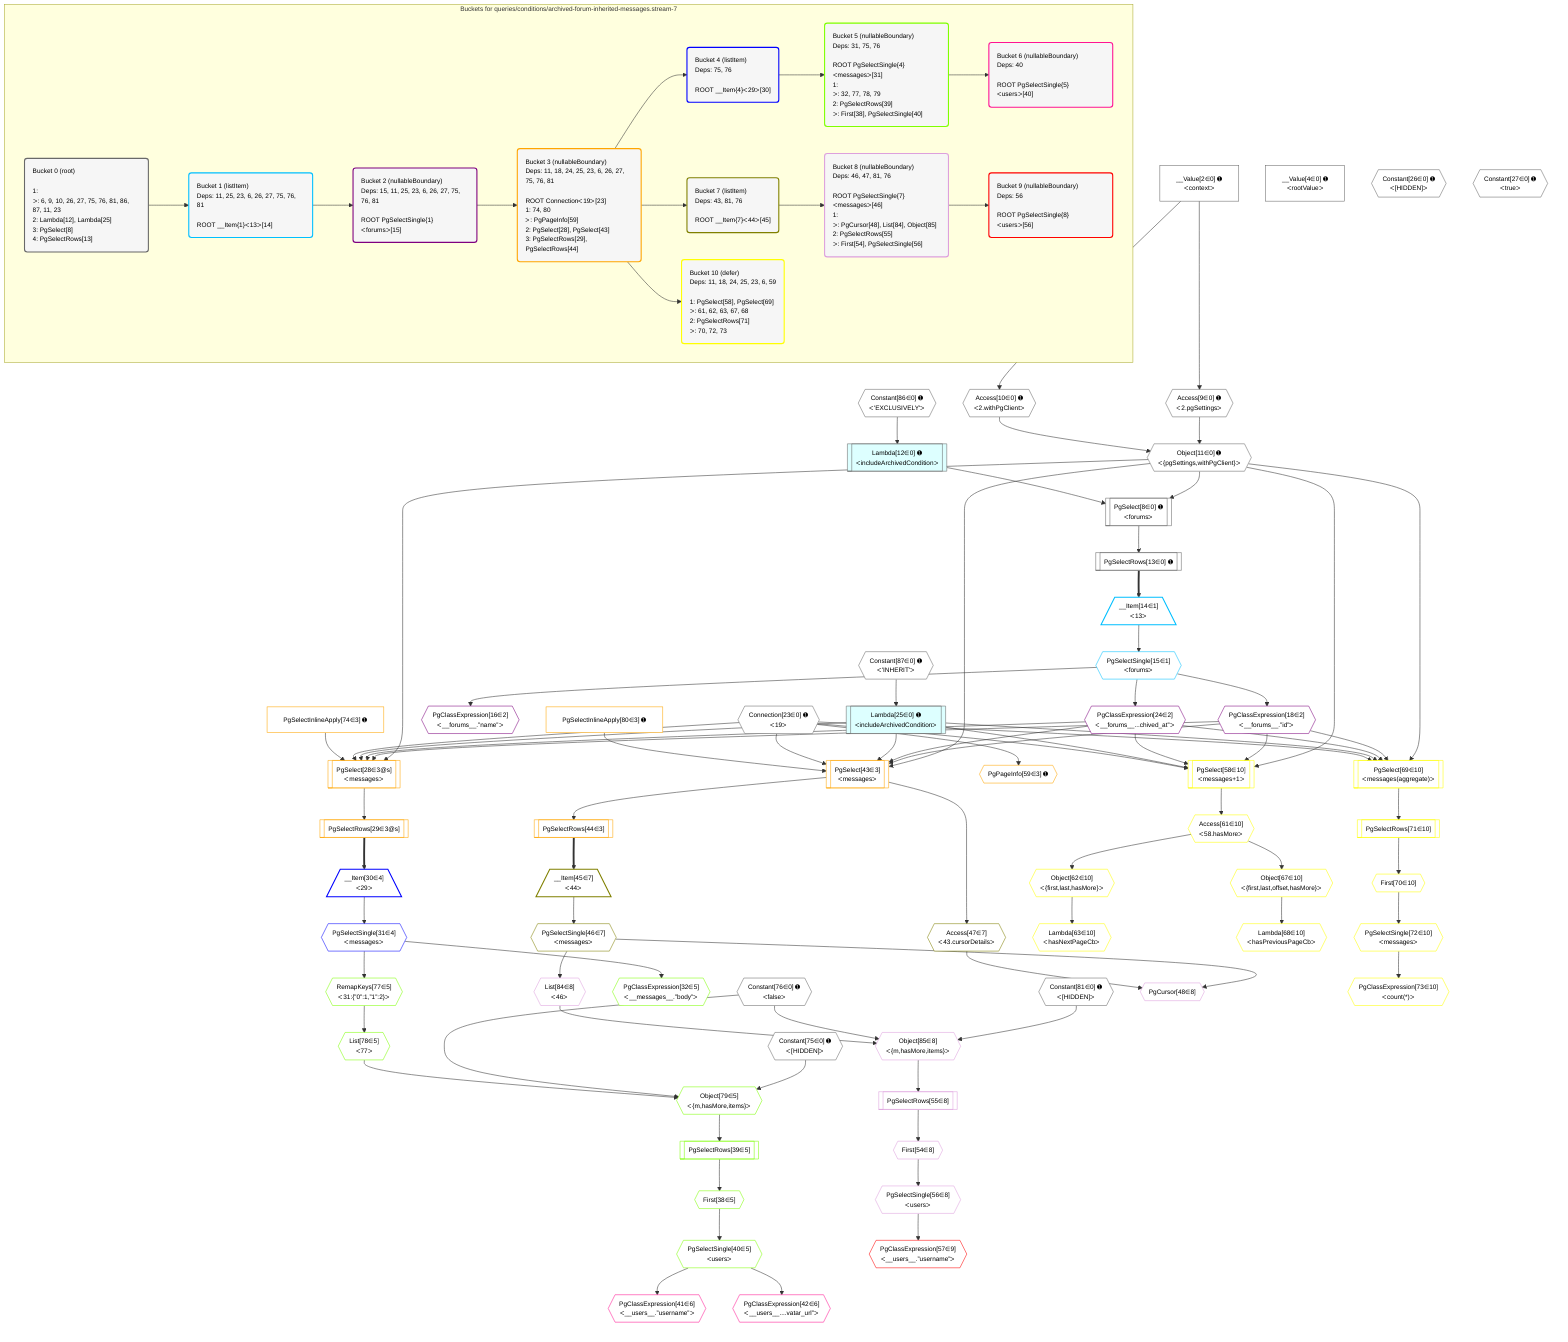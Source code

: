 %%{init: {'themeVariables': { 'fontSize': '12px'}}}%%
graph TD
    classDef path fill:#eee,stroke:#000,color:#000
    classDef plan fill:#fff,stroke-width:1px,color:#000
    classDef itemplan fill:#fff,stroke-width:2px,color:#000
    classDef unbatchedplan fill:#dff,stroke-width:1px,color:#000
    classDef sideeffectplan fill:#fcc,stroke-width:2px,color:#000
    classDef bucket fill:#f6f6f6,color:#000,stroke-width:2px,text-align:left


    %% plan dependencies
    PgSelect8[["PgSelect[8∈0] ➊<br />ᐸforumsᐳ"]]:::plan
    Object11{{"Object[11∈0] ➊<br />ᐸ{pgSettings,withPgClient}ᐳ"}}:::plan
    Lambda12[["Lambda[12∈0] ➊<br />ᐸincludeArchivedConditionᐳ"]]:::unbatchedplan
    Object11 & Lambda12 --> PgSelect8
    Access9{{"Access[9∈0] ➊<br />ᐸ2.pgSettingsᐳ"}}:::plan
    Access10{{"Access[10∈0] ➊<br />ᐸ2.withPgClientᐳ"}}:::plan
    Access9 & Access10 --> Object11
    Connection23{{"Connection[23∈0] ➊<br />ᐸ19ᐳ"}}:::plan
    __Value2["__Value[2∈0] ➊<br />ᐸcontextᐳ"]:::plan
    __Value2 --> Access9
    __Value2 --> Access10
    Constant86{{"Constant[86∈0] ➊<br />ᐸ'EXCLUSIVELY'ᐳ"}}:::plan
    Constant86 --> Lambda12
    PgSelectRows13[["PgSelectRows[13∈0] ➊"]]:::plan
    PgSelect8 --> PgSelectRows13
    Lambda25[["Lambda[25∈0] ➊<br />ᐸincludeArchivedConditionᐳ"]]:::unbatchedplan
    Constant87{{"Constant[87∈0] ➊<br />ᐸ'INHERIT'ᐳ"}}:::plan
    Constant87 --> Lambda25
    __Value4["__Value[4∈0] ➊<br />ᐸrootValueᐳ"]:::plan
    Constant26{{"Constant[26∈0] ➊<br />ᐸ[HIDDEN]ᐳ"}}:::plan
    Constant27{{"Constant[27∈0] ➊<br />ᐸtrueᐳ"}}:::plan
    Constant75{{"Constant[75∈0] ➊<br />ᐸ[HIDDEN]ᐳ"}}:::plan
    Constant76{{"Constant[76∈0] ➊<br />ᐸfalseᐳ"}}:::plan
    Constant81{{"Constant[81∈0] ➊<br />ᐸ[HIDDEN]ᐳ"}}:::plan
    __Item14[/"__Item[14∈1]<br />ᐸ13ᐳ"\]:::itemplan
    PgSelectRows13 ==> __Item14
    PgSelectSingle15{{"PgSelectSingle[15∈1]<br />ᐸforumsᐳ"}}:::plan
    __Item14 --> PgSelectSingle15
    PgClassExpression16{{"PgClassExpression[16∈2]<br />ᐸ__forums__.”name”ᐳ"}}:::plan
    PgSelectSingle15 --> PgClassExpression16
    PgClassExpression18{{"PgClassExpression[18∈2]<br />ᐸ__forums__.”id”ᐳ"}}:::plan
    PgSelectSingle15 --> PgClassExpression18
    PgClassExpression24{{"PgClassExpression[24∈2]<br />ᐸ__forums__...chived_at”ᐳ"}}:::plan
    PgSelectSingle15 --> PgClassExpression24
    PgSelect28[["PgSelect[28∈3@s]<br />ᐸmessagesᐳ"]]:::plan
    PgSelectInlineApply74["PgSelectInlineApply[74∈3] ➊"]:::plan
    Object11 & PgClassExpression18 & PgClassExpression24 & Lambda25 & Connection23 & PgSelectInlineApply74 --> PgSelect28
    PgSelect43[["PgSelect[43∈3]<br />ᐸmessagesᐳ"]]:::plan
    PgSelectInlineApply80["PgSelectInlineApply[80∈3] ➊"]:::plan
    Object11 & PgClassExpression18 & PgClassExpression24 & Lambda25 & Connection23 & PgSelectInlineApply80 --> PgSelect43
    PgSelectRows29[["PgSelectRows[29∈3@s]"]]:::plan
    PgSelect28 --> PgSelectRows29
    PgSelectRows44[["PgSelectRows[44∈3]"]]:::plan
    PgSelect43 --> PgSelectRows44
    PgPageInfo59{{"PgPageInfo[59∈3] ➊"}}:::plan
    Connection23 --> PgPageInfo59
    __Item30[/"__Item[30∈4]<br />ᐸ29ᐳ"\]:::itemplan
    PgSelectRows29 ==> __Item30
    PgSelectSingle31{{"PgSelectSingle[31∈4]<br />ᐸmessagesᐳ"}}:::plan
    __Item30 --> PgSelectSingle31
    Object79{{"Object[79∈5]<br />ᐸ{m,hasMore,items}ᐳ"}}:::plan
    List78{{"List[78∈5]<br />ᐸ77ᐳ"}}:::plan
    Constant75 & Constant76 & List78 --> Object79
    PgClassExpression32{{"PgClassExpression[32∈5]<br />ᐸ__messages__.”body”ᐳ"}}:::plan
    PgSelectSingle31 --> PgClassExpression32
    First38{{"First[38∈5]"}}:::plan
    PgSelectRows39[["PgSelectRows[39∈5]"]]:::plan
    PgSelectRows39 --> First38
    Object79 --> PgSelectRows39
    PgSelectSingle40{{"PgSelectSingle[40∈5]<br />ᐸusersᐳ"}}:::plan
    First38 --> PgSelectSingle40
    RemapKeys77{{"RemapKeys[77∈5]<br />ᐸ31:{”0”:1,”1”:2}ᐳ"}}:::plan
    PgSelectSingle31 --> RemapKeys77
    RemapKeys77 --> List78
    PgClassExpression41{{"PgClassExpression[41∈6]<br />ᐸ__users__.”username”ᐳ"}}:::plan
    PgSelectSingle40 --> PgClassExpression41
    PgClassExpression42{{"PgClassExpression[42∈6]<br />ᐸ__users__....vatar_url”ᐳ"}}:::plan
    PgSelectSingle40 --> PgClassExpression42
    __Item45[/"__Item[45∈7]<br />ᐸ44ᐳ"\]:::itemplan
    PgSelectRows44 ==> __Item45
    PgSelectSingle46{{"PgSelectSingle[46∈7]<br />ᐸmessagesᐳ"}}:::plan
    __Item45 --> PgSelectSingle46
    Access47{{"Access[47∈7]<br />ᐸ43.cursorDetailsᐳ"}}:::plan
    PgSelect43 --> Access47
    Object85{{"Object[85∈8]<br />ᐸ{m,hasMore,items}ᐳ"}}:::plan
    List84{{"List[84∈8]<br />ᐸ46ᐳ"}}:::plan
    Constant81 & Constant76 & List84 --> Object85
    PgCursor48{{"PgCursor[48∈8]"}}:::plan
    PgSelectSingle46 & Access47 --> PgCursor48
    First54{{"First[54∈8]"}}:::plan
    PgSelectRows55[["PgSelectRows[55∈8]"]]:::plan
    PgSelectRows55 --> First54
    Object85 --> PgSelectRows55
    PgSelectSingle56{{"PgSelectSingle[56∈8]<br />ᐸusersᐳ"}}:::plan
    First54 --> PgSelectSingle56
    PgSelectSingle46 --> List84
    PgClassExpression57{{"PgClassExpression[57∈9]<br />ᐸ__users__.”username”ᐳ"}}:::plan
    PgSelectSingle56 --> PgClassExpression57
    PgSelect58[["PgSelect[58∈10]<br />ᐸmessages+1ᐳ"]]:::plan
    Object11 & PgClassExpression18 & PgClassExpression24 & Lambda25 & Connection23 --> PgSelect58
    PgSelect69[["PgSelect[69∈10]<br />ᐸmessages(aggregate)ᐳ"]]:::plan
    Object11 & PgClassExpression18 & PgClassExpression24 & Lambda25 & Connection23 --> PgSelect69
    Object67{{"Object[67∈10]<br />ᐸ{first,last,offset,hasMore}ᐳ"}}:::plan
    Access61{{"Access[61∈10]<br />ᐸ58.hasMoreᐳ"}}:::plan
    Access61 --> Object67
    Object62{{"Object[62∈10]<br />ᐸ{first,last,hasMore}ᐳ"}}:::plan
    Access61 --> Object62
    PgSelect58 --> Access61
    Lambda63{{"Lambda[63∈10]<br />ᐸhasNextPageCbᐳ"}}:::plan
    Object62 --> Lambda63
    Lambda68{{"Lambda[68∈10]<br />ᐸhasPreviousPageCbᐳ"}}:::plan
    Object67 --> Lambda68
    First70{{"First[70∈10]"}}:::plan
    PgSelectRows71[["PgSelectRows[71∈10]"]]:::plan
    PgSelectRows71 --> First70
    PgSelect69 --> PgSelectRows71
    PgSelectSingle72{{"PgSelectSingle[72∈10]<br />ᐸmessagesᐳ"}}:::plan
    First70 --> PgSelectSingle72
    PgClassExpression73{{"PgClassExpression[73∈10]<br />ᐸcount(*)ᐳ"}}:::plan
    PgSelectSingle72 --> PgClassExpression73

    %% define steps

    subgraph "Buckets for queries/conditions/archived-forum-inherited-messages.stream-7"
    Bucket0("Bucket 0 (root)<br /><br />1: <br />ᐳ: 6, 9, 10, 26, 27, 75, 76, 81, 86, 87, 11, 23<br />2: Lambda[12], Lambda[25]<br />3: PgSelect[8]<br />4: PgSelectRows[13]"):::bucket
    classDef bucket0 stroke:#696969
    class Bucket0,__Value2,__Value4,PgSelect8,Access9,Access10,Object11,Lambda12,PgSelectRows13,Connection23,Lambda25,Constant26,Constant27,Constant75,Constant76,Constant81,Constant86,Constant87 bucket0
    Bucket1("Bucket 1 (listItem)<br />Deps: 11, 25, 23, 6, 26, 27, 75, 76, 81<br /><br />ROOT __Item{1}ᐸ13ᐳ[14]"):::bucket
    classDef bucket1 stroke:#00bfff
    class Bucket1,__Item14,PgSelectSingle15 bucket1
    Bucket2("Bucket 2 (nullableBoundary)<br />Deps: 15, 11, 25, 23, 6, 26, 27, 75, 76, 81<br /><br />ROOT PgSelectSingle{1}ᐸforumsᐳ[15]"):::bucket
    classDef bucket2 stroke:#7f007f
    class Bucket2,PgClassExpression16,PgClassExpression18,PgClassExpression24 bucket2
    Bucket3("Bucket 3 (nullableBoundary)<br />Deps: 11, 18, 24, 25, 23, 6, 26, 27, 75, 76, 81<br /><br />ROOT Connectionᐸ19ᐳ[23]<br />1: 74, 80<br />ᐳ: PgPageInfo[59]<br />2: PgSelect[28], PgSelect[43]<br />3: PgSelectRows[29], PgSelectRows[44]"):::bucket
    classDef bucket3 stroke:#ffa500
    class Bucket3,PgSelect28,PgSelectRows29,PgSelect43,PgSelectRows44,PgPageInfo59,PgSelectInlineApply74,PgSelectInlineApply80 bucket3
    Bucket4("Bucket 4 (listItem)<br />Deps: 75, 76<br /><br />ROOT __Item{4}ᐸ29ᐳ[30]"):::bucket
    classDef bucket4 stroke:#0000ff
    class Bucket4,__Item30,PgSelectSingle31 bucket4
    Bucket5("Bucket 5 (nullableBoundary)<br />Deps: 31, 75, 76<br /><br />ROOT PgSelectSingle{4}ᐸmessagesᐳ[31]<br />1: <br />ᐳ: 32, 77, 78, 79<br />2: PgSelectRows[39]<br />ᐳ: First[38], PgSelectSingle[40]"):::bucket
    classDef bucket5 stroke:#7fff00
    class Bucket5,PgClassExpression32,First38,PgSelectRows39,PgSelectSingle40,RemapKeys77,List78,Object79 bucket5
    Bucket6("Bucket 6 (nullableBoundary)<br />Deps: 40<br /><br />ROOT PgSelectSingle{5}ᐸusersᐳ[40]"):::bucket
    classDef bucket6 stroke:#ff1493
    class Bucket6,PgClassExpression41,PgClassExpression42 bucket6
    Bucket7("Bucket 7 (listItem)<br />Deps: 43, 81, 76<br /><br />ROOT __Item{7}ᐸ44ᐳ[45]"):::bucket
    classDef bucket7 stroke:#808000
    class Bucket7,__Item45,PgSelectSingle46,Access47 bucket7
    Bucket8("Bucket 8 (nullableBoundary)<br />Deps: 46, 47, 81, 76<br /><br />ROOT PgSelectSingle{7}ᐸmessagesᐳ[46]<br />1: <br />ᐳ: PgCursor[48], List[84], Object[85]<br />2: PgSelectRows[55]<br />ᐳ: First[54], PgSelectSingle[56]"):::bucket
    classDef bucket8 stroke:#dda0dd
    class Bucket8,PgCursor48,First54,PgSelectRows55,PgSelectSingle56,List84,Object85 bucket8
    Bucket9("Bucket 9 (nullableBoundary)<br />Deps: 56<br /><br />ROOT PgSelectSingle{8}ᐸusersᐳ[56]"):::bucket
    classDef bucket9 stroke:#ff0000
    class Bucket9,PgClassExpression57 bucket9
    Bucket10("Bucket 10 (defer)<br />Deps: 11, 18, 24, 25, 23, 6, 59<br /><br />1: PgSelect[58], PgSelect[69]<br />ᐳ: 61, 62, 63, 67, 68<br />2: PgSelectRows[71]<br />ᐳ: 70, 72, 73"):::bucket
    classDef bucket10 stroke:#ffff00
    class Bucket10,PgSelect58,Access61,Object62,Lambda63,Object67,Lambda68,PgSelect69,First70,PgSelectRows71,PgSelectSingle72,PgClassExpression73 bucket10
    Bucket0 --> Bucket1
    Bucket1 --> Bucket2
    Bucket2 --> Bucket3
    Bucket3 --> Bucket4 & Bucket7 & Bucket10
    Bucket4 --> Bucket5
    Bucket5 --> Bucket6
    Bucket7 --> Bucket8
    Bucket8 --> Bucket9
    end